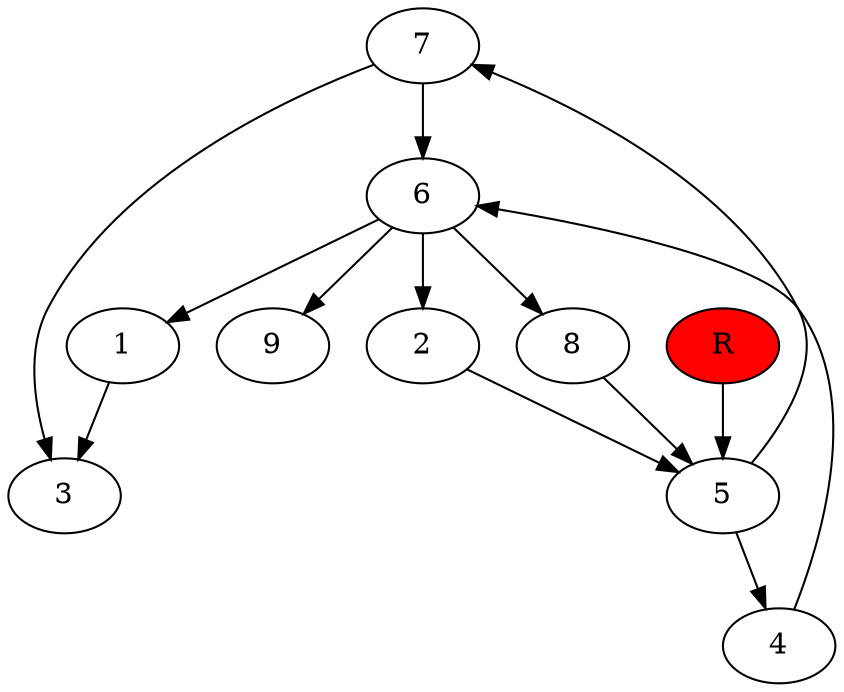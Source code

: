 digraph prb32436 {
	1
	2
	3
	4
	5
	6
	7
	8
	R [fillcolor="#ff0000" style=filled]
	1 -> 3
	2 -> 5
	4 -> 6
	5 -> 4
	5 -> 7
	6 -> 1
	6 -> 2
	6 -> 8
	6 -> 9
	7 -> 3
	7 -> 6
	8 -> 5
	R -> 5
}

